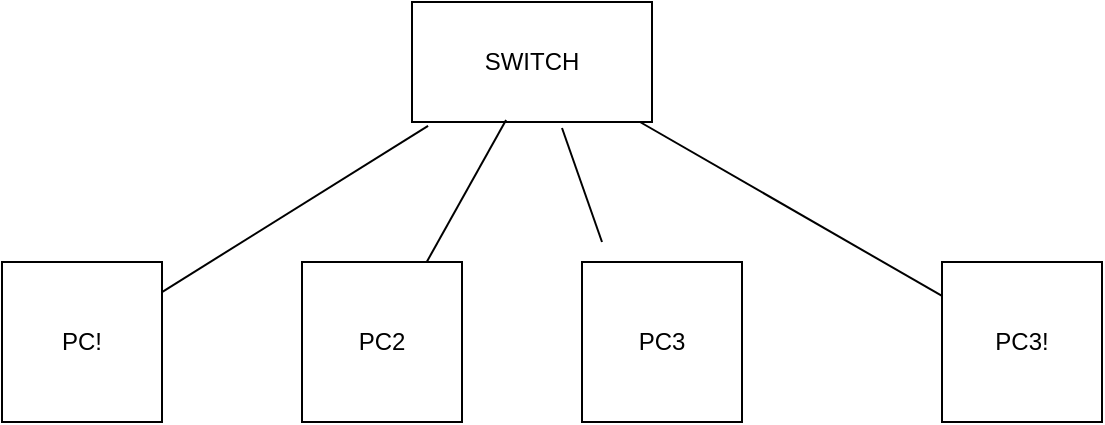 <mxfile version="24.0.7" type="device">
  <diagram name="Page-1" id="1I6FckEKc5TJYjvhtcQQ">
    <mxGraphModel dx="1386" dy="785" grid="1" gridSize="10" guides="1" tooltips="1" connect="1" arrows="1" fold="1" page="1" pageScale="1" pageWidth="850" pageHeight="1100" math="0" shadow="0">
      <root>
        <mxCell id="0" />
        <mxCell id="1" parent="0" />
        <mxCell id="zJ-vD3GsJtSzr9R6O9Sf-1" value="SWITCH" style="rounded=0;whiteSpace=wrap;html=1;" vertex="1" parent="1">
          <mxGeometry x="365" y="30" width="120" height="60" as="geometry" />
        </mxCell>
        <mxCell id="zJ-vD3GsJtSzr9R6O9Sf-3" value="PC!" style="whiteSpace=wrap;html=1;aspect=fixed;" vertex="1" parent="1">
          <mxGeometry x="160" y="160" width="80" height="80" as="geometry" />
        </mxCell>
        <mxCell id="zJ-vD3GsJtSzr9R6O9Sf-4" value="PC2" style="whiteSpace=wrap;html=1;aspect=fixed;" vertex="1" parent="1">
          <mxGeometry x="310" y="160" width="80" height="80" as="geometry" />
        </mxCell>
        <mxCell id="zJ-vD3GsJtSzr9R6O9Sf-5" value="PC3" style="whiteSpace=wrap;html=1;aspect=fixed;" vertex="1" parent="1">
          <mxGeometry x="450" y="160" width="80" height="80" as="geometry" />
        </mxCell>
        <mxCell id="zJ-vD3GsJtSzr9R6O9Sf-6" value="PC3!" style="whiteSpace=wrap;html=1;aspect=fixed;" vertex="1" parent="1">
          <mxGeometry x="630" y="160" width="80" height="80" as="geometry" />
        </mxCell>
        <mxCell id="zJ-vD3GsJtSzr9R6O9Sf-10" value="" style="endArrow=none;html=1;rounded=0;entryX=0.625;entryY=1.05;entryDx=0;entryDy=0;entryPerimeter=0;" edge="1" parent="1" target="zJ-vD3GsJtSzr9R6O9Sf-1">
          <mxGeometry width="50" height="50" relative="1" as="geometry">
            <mxPoint x="460" y="150" as="sourcePoint" />
            <mxPoint x="410" y="130" as="targetPoint" />
          </mxGeometry>
        </mxCell>
        <mxCell id="zJ-vD3GsJtSzr9R6O9Sf-11" value="" style="endArrow=none;html=1;rounded=0;entryX=0.95;entryY=1;entryDx=0;entryDy=0;entryPerimeter=0;" edge="1" parent="1" source="zJ-vD3GsJtSzr9R6O9Sf-6" target="zJ-vD3GsJtSzr9R6O9Sf-1">
          <mxGeometry width="50" height="50" relative="1" as="geometry">
            <mxPoint x="400" y="430" as="sourcePoint" />
            <mxPoint x="450" y="380" as="targetPoint" />
          </mxGeometry>
        </mxCell>
        <mxCell id="zJ-vD3GsJtSzr9R6O9Sf-12" value="" style="endArrow=none;html=1;rounded=0;entryX=0.392;entryY=0.983;entryDx=0;entryDy=0;entryPerimeter=0;" edge="1" parent="1" source="zJ-vD3GsJtSzr9R6O9Sf-4" target="zJ-vD3GsJtSzr9R6O9Sf-1">
          <mxGeometry width="50" height="50" relative="1" as="geometry">
            <mxPoint x="400" y="430" as="sourcePoint" />
            <mxPoint x="450" y="380" as="targetPoint" />
          </mxGeometry>
        </mxCell>
        <mxCell id="zJ-vD3GsJtSzr9R6O9Sf-13" value="" style="endArrow=none;html=1;rounded=0;entryX=0.067;entryY=1.033;entryDx=0;entryDy=0;entryPerimeter=0;" edge="1" parent="1" source="zJ-vD3GsJtSzr9R6O9Sf-3" target="zJ-vD3GsJtSzr9R6O9Sf-1">
          <mxGeometry width="50" height="50" relative="1" as="geometry">
            <mxPoint x="400" y="430" as="sourcePoint" />
            <mxPoint x="450" y="380" as="targetPoint" />
          </mxGeometry>
        </mxCell>
      </root>
    </mxGraphModel>
  </diagram>
</mxfile>
